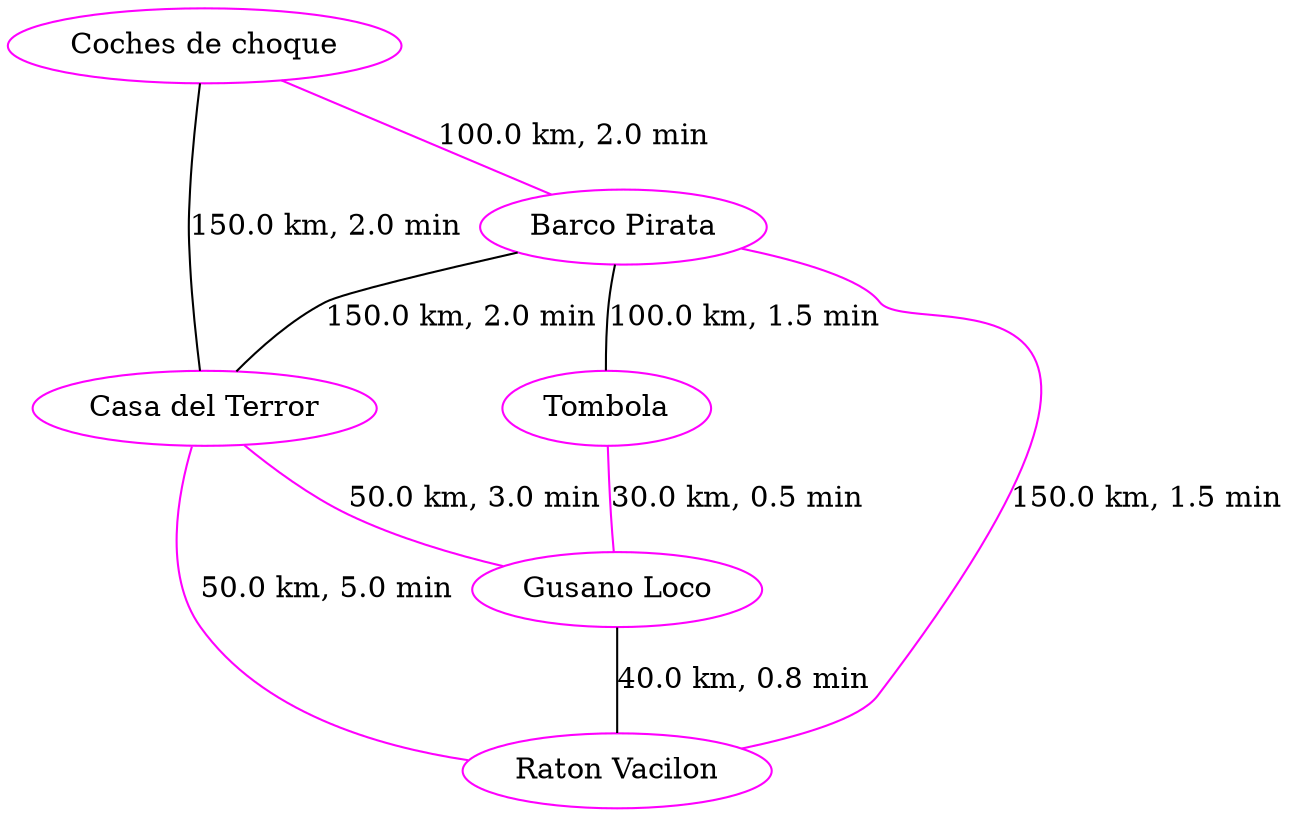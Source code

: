 strict graph G {
  1 [ color="magenta" label="Barco Pirata" ];
  2 [ color="magenta" label="Casa del Terror" ];
  3 [ color="magenta" label="Tombola" ];
  4 [ color="magenta" label="Gusano Loco" ];
  5 [ color="magenta" label="Raton Vacilon" ];
  6 [ color="magenta" label="Coches de choque" ];
  1 -- 2 [ color="black" label="150.0 km, 2.0 min" ];
  1 -- 3 [ color="black" label="100.0 km, 1.5 min" ];
  1 -- 5 [ color="magenta" label="150.0 km, 1.5 min" ];
  2 -- 5 [ color="magenta" label="50.0 km, 5.0 min" ];
  3 -- 4 [ color="magenta" label="30.0 km, 0.5 min" ];
  4 -- 5 [ color="black" label="40.0 km, 0.8 min" ];
  6 -- 2 [ color="black" label="150.0 km, 2.0 min" ];
  6 -- 1 [ color="magenta" label="100.0 km, 2.0 min" ];
  2 -- 4 [ color="magenta" label="50.0 km, 3.0 min" ];
}
